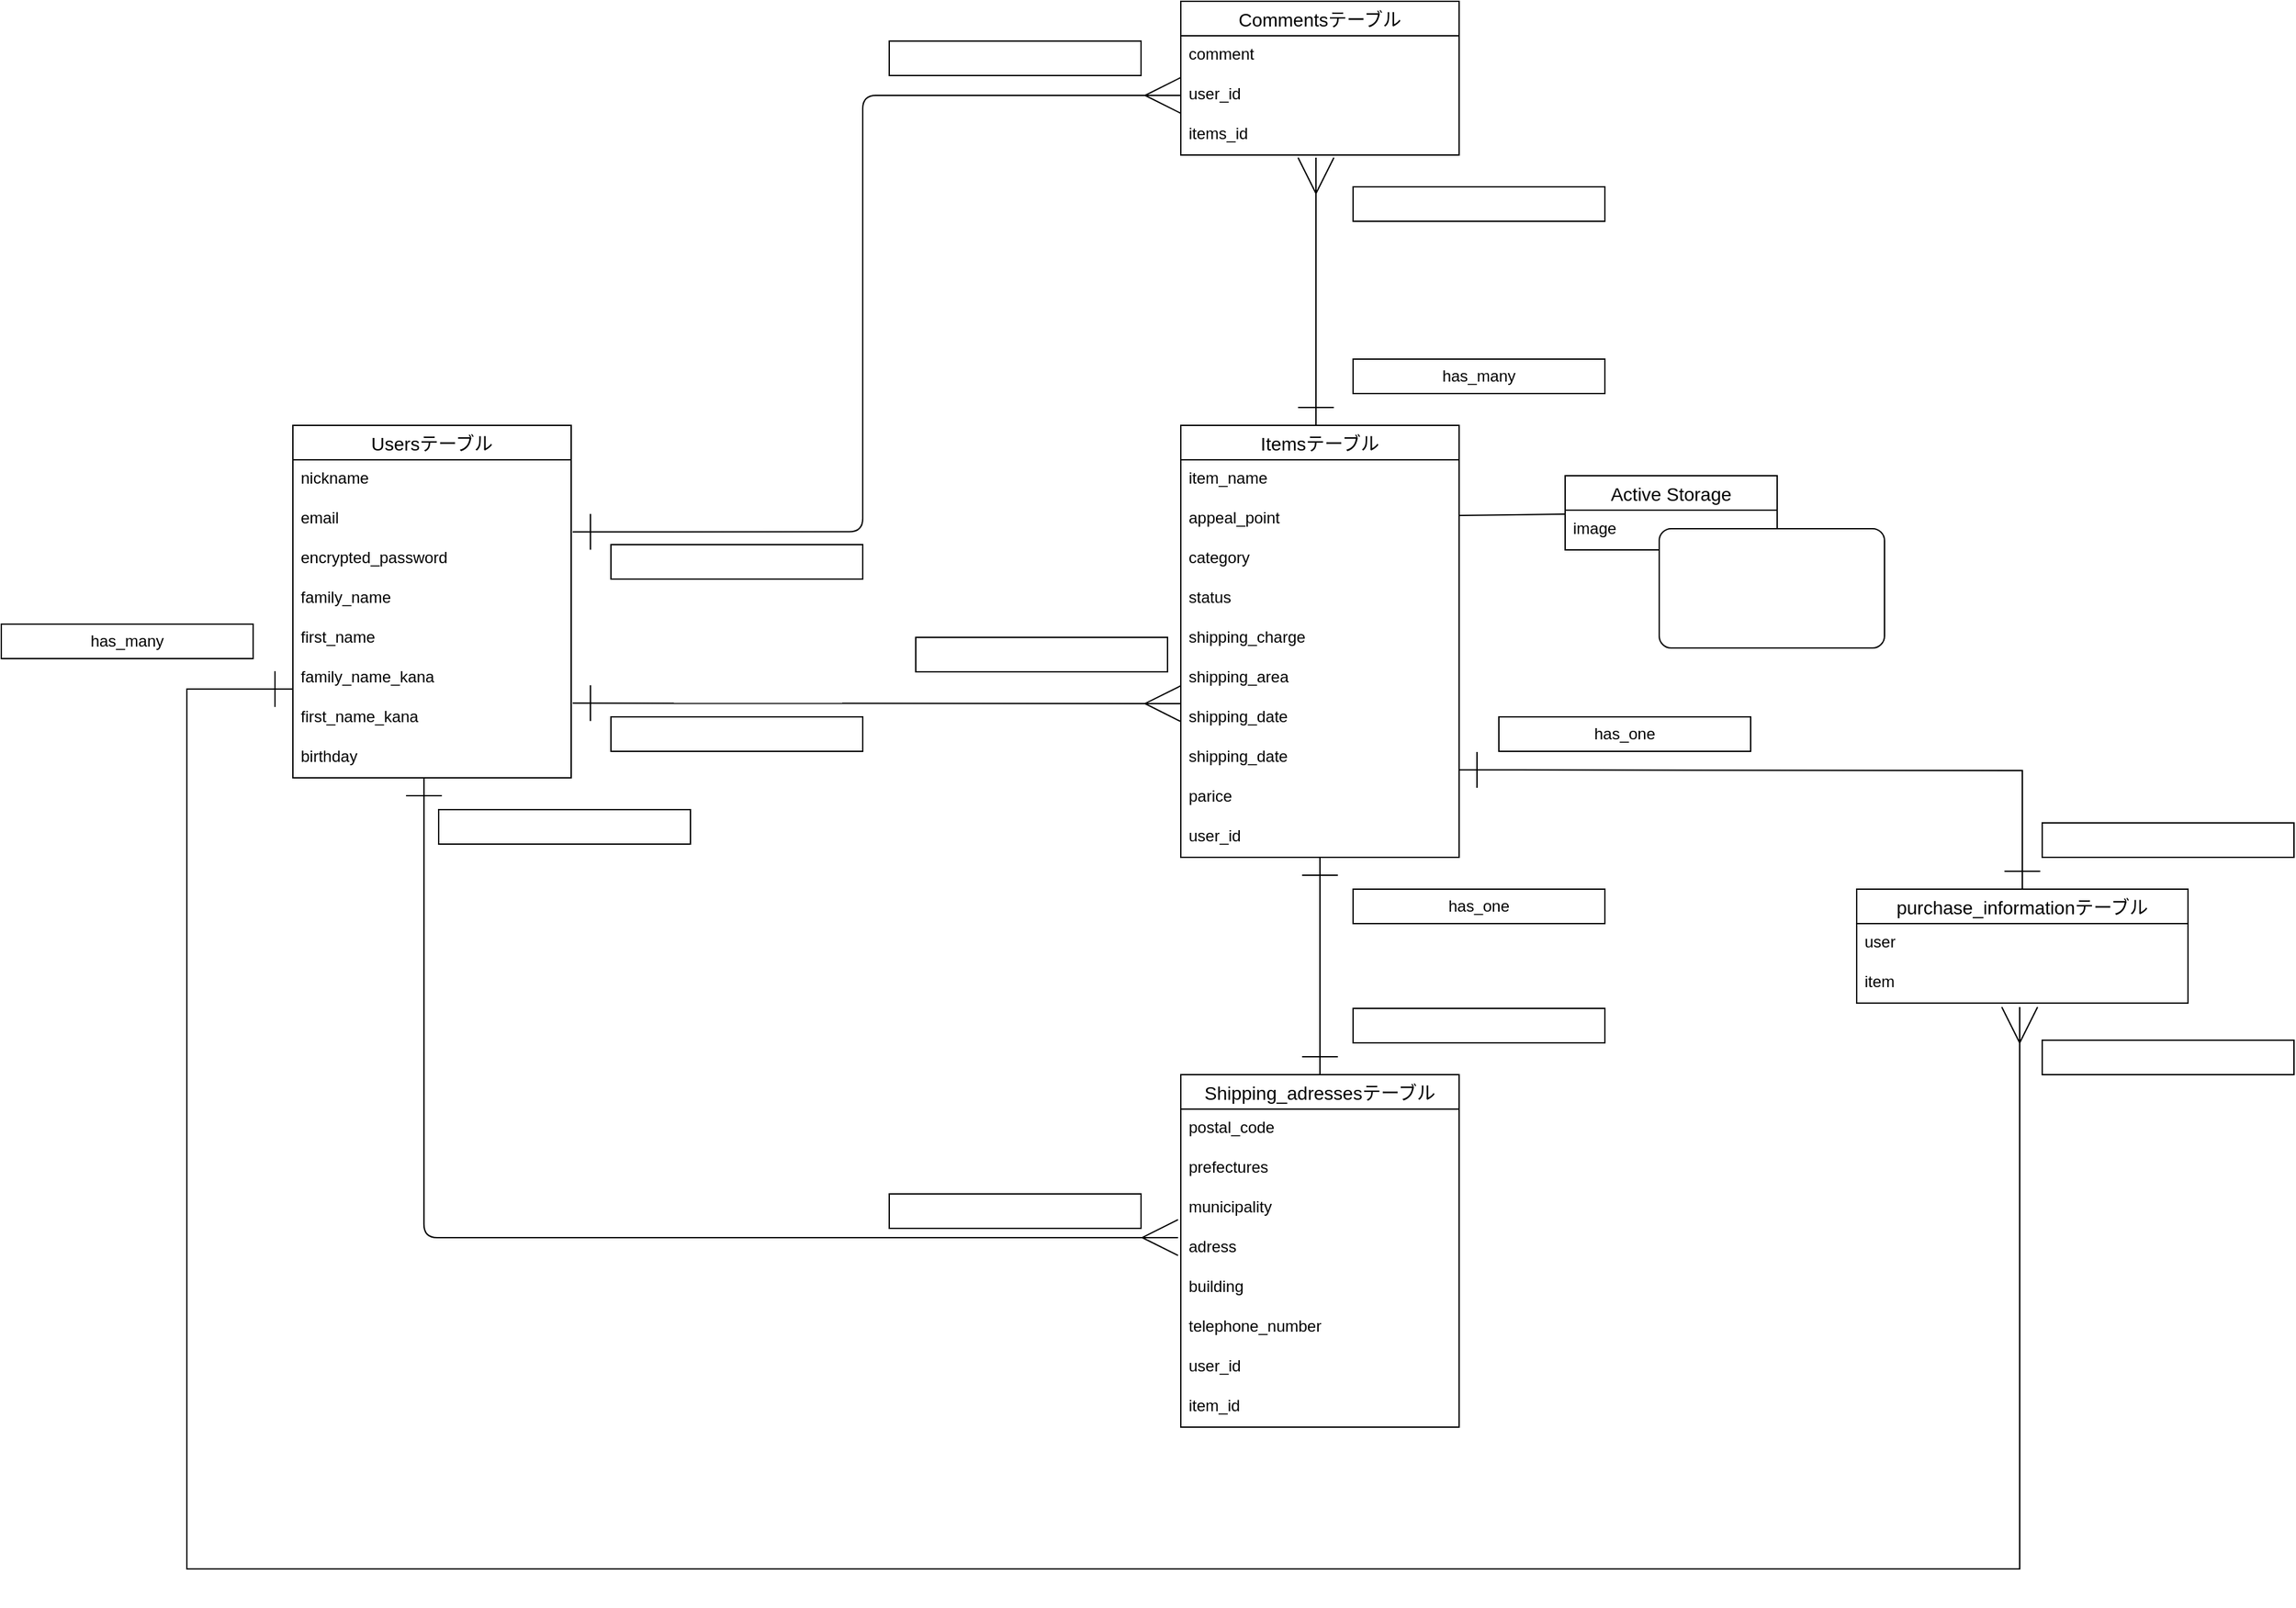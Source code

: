 <mxfile>
    <diagram id="VcYqtfO9en62uX6OC4aZ" name="ページ1">
        <mxGraphModel dx="1949" dy="2423" grid="1" gridSize="10" guides="1" tooltips="1" connect="1" arrows="1" fold="1" page="1" pageScale="1" pageWidth="827" pageHeight="1169" math="0" shadow="0">
            <root>
                <mxCell id="0"/>
                <mxCell id="1" parent="0"/>
                <mxCell id="2" value="Usersテーブル" style="swimlane;fontStyle=0;childLayout=stackLayout;horizontal=1;startSize=26;horizontalStack=0;resizeParent=1;resizeParentMax=0;resizeLast=0;collapsible=1;marginBottom=0;align=center;fontSize=14;" parent="1" vertex="1">
                    <mxGeometry x="40" y="40" width="210" height="266" as="geometry">
                        <mxRectangle x="50" y="170" width="50" height="26" as="alternateBounds"/>
                    </mxGeometry>
                </mxCell>
                <mxCell id="3" value="nickname" style="text;strokeColor=none;fillColor=none;spacingLeft=4;spacingRight=4;overflow=hidden;rotatable=0;points=[[0,0.5],[1,0.5]];portConstraint=eastwest;fontSize=12;" parent="2" vertex="1">
                    <mxGeometry y="26" width="210" height="30" as="geometry"/>
                </mxCell>
                <mxCell id="4" value="email" style="text;strokeColor=none;fillColor=none;spacingLeft=4;spacingRight=4;overflow=hidden;rotatable=0;points=[[0,0.5],[1,0.5]];portConstraint=eastwest;fontSize=12;" parent="2" vertex="1">
                    <mxGeometry y="56" width="210" height="30" as="geometry"/>
                </mxCell>
                <mxCell id="5" value="encrypted_password" style="text;strokeColor=none;fillColor=none;spacingLeft=4;spacingRight=4;overflow=hidden;rotatable=0;points=[[0,0.5],[1,0.5]];portConstraint=eastwest;fontSize=12;" parent="2" vertex="1">
                    <mxGeometry y="86" width="210" height="30" as="geometry"/>
                </mxCell>
                <mxCell id="6" value="family_name" style="text;strokeColor=none;fillColor=none;spacingLeft=4;spacingRight=4;overflow=hidden;rotatable=0;points=[[0,0.5],[1,0.5]];portConstraint=eastwest;fontSize=12;" parent="2" vertex="1">
                    <mxGeometry y="116" width="210" height="30" as="geometry"/>
                </mxCell>
                <mxCell id="7" value="first_name" style="text;strokeColor=none;fillColor=none;spacingLeft=4;spacingRight=4;overflow=hidden;rotatable=0;points=[[0,0.5],[1,0.5]];portConstraint=eastwest;fontSize=12;" parent="2" vertex="1">
                    <mxGeometry y="146" width="210" height="30" as="geometry"/>
                </mxCell>
                <mxCell id="9" value="family_name_kana" style="text;strokeColor=none;fillColor=none;spacingLeft=4;spacingRight=4;overflow=hidden;rotatable=0;points=[[0,0.5],[1,0.5]];portConstraint=eastwest;fontSize=12;" parent="2" vertex="1">
                    <mxGeometry y="176" width="210" height="30" as="geometry"/>
                </mxCell>
                <mxCell id="10" value="first_name_kana" style="text;strokeColor=none;fillColor=none;spacingLeft=4;spacingRight=4;overflow=hidden;rotatable=0;points=[[0,0.5],[1,0.5]];portConstraint=eastwest;fontSize=12;" parent="2" vertex="1">
                    <mxGeometry y="206" width="210" height="30" as="geometry"/>
                </mxCell>
                <mxCell id="8" value="birthday" style="text;strokeColor=none;fillColor=none;spacingLeft=4;spacingRight=4;overflow=hidden;rotatable=0;points=[[0,0.5],[1,0.5]];portConstraint=eastwest;fontSize=12;" parent="2" vertex="1">
                    <mxGeometry y="236" width="210" height="30" as="geometry"/>
                </mxCell>
                <mxCell id="13" value="Itemsテーブル" style="swimlane;fontStyle=0;childLayout=stackLayout;horizontal=1;startSize=26;horizontalStack=0;resizeParent=1;resizeParentMax=0;resizeLast=0;collapsible=1;marginBottom=0;align=center;fontSize=14;" parent="1" vertex="1">
                    <mxGeometry x="710" y="40" width="210" height="326" as="geometry">
                        <mxRectangle x="50" y="170" width="50" height="26" as="alternateBounds"/>
                    </mxGeometry>
                </mxCell>
                <mxCell id="14" value="item_name" style="text;strokeColor=none;fillColor=none;spacingLeft=4;spacingRight=4;overflow=hidden;rotatable=0;points=[[0,0.5],[1,0.5]];portConstraint=eastwest;fontSize=12;" parent="13" vertex="1">
                    <mxGeometry y="26" width="210" height="30" as="geometry"/>
                </mxCell>
                <mxCell id="16" value="appeal_point" style="text;strokeColor=none;fillColor=none;spacingLeft=4;spacingRight=4;overflow=hidden;rotatable=0;points=[[0,0.5],[1,0.5]];portConstraint=eastwest;fontSize=12;" parent="13" vertex="1">
                    <mxGeometry y="56" width="210" height="30" as="geometry"/>
                </mxCell>
                <mxCell id="17" value="category" style="text;strokeColor=none;fillColor=none;spacingLeft=4;spacingRight=4;overflow=hidden;rotatable=0;points=[[0,0.5],[1,0.5]];portConstraint=eastwest;fontSize=12;" parent="13" vertex="1">
                    <mxGeometry y="86" width="210" height="30" as="geometry"/>
                </mxCell>
                <mxCell id="18" value="status" style="text;strokeColor=none;fillColor=none;spacingLeft=4;spacingRight=4;overflow=hidden;rotatable=0;points=[[0,0.5],[1,0.5]];portConstraint=eastwest;fontSize=12;" parent="13" vertex="1">
                    <mxGeometry y="116" width="210" height="30" as="geometry"/>
                </mxCell>
                <mxCell id="19" value="shipping_charge" style="text;strokeColor=none;fillColor=none;spacingLeft=4;spacingRight=4;overflow=hidden;rotatable=0;points=[[0,0.5],[1,0.5]];portConstraint=eastwest;fontSize=12;" parent="13" vertex="1">
                    <mxGeometry y="146" width="210" height="30" as="geometry"/>
                </mxCell>
                <mxCell id="35" value="shipping_area" style="text;strokeColor=none;fillColor=none;spacingLeft=4;spacingRight=4;overflow=hidden;rotatable=0;points=[[0,0.5],[1,0.5]];portConstraint=eastwest;fontSize=12;" parent="13" vertex="1">
                    <mxGeometry y="176" width="210" height="30" as="geometry"/>
                </mxCell>
                <mxCell id="84" value="shipping_date" style="text;strokeColor=none;fillColor=none;spacingLeft=4;spacingRight=4;overflow=hidden;rotatable=0;points=[[0,0.5],[1,0.5]];portConstraint=eastwest;fontSize=12;" parent="13" vertex="1">
                    <mxGeometry y="206" width="210" height="30" as="geometry"/>
                </mxCell>
                <mxCell id="36" value="shipping_date" style="text;strokeColor=none;fillColor=none;spacingLeft=4;spacingRight=4;overflow=hidden;rotatable=0;points=[[0,0.5],[1,0.5]];portConstraint=eastwest;fontSize=12;" parent="13" vertex="1">
                    <mxGeometry y="236" width="210" height="30" as="geometry"/>
                </mxCell>
                <mxCell id="37" value="parice" style="text;strokeColor=none;fillColor=none;spacingLeft=4;spacingRight=4;overflow=hidden;rotatable=0;points=[[0,0.5],[1,0.5]];portConstraint=eastwest;fontSize=12;" parent="13" vertex="1">
                    <mxGeometry y="266" width="210" height="30" as="geometry"/>
                </mxCell>
                <mxCell id="38" value="user_id" style="text;strokeColor=none;fillColor=none;spacingLeft=4;spacingRight=4;overflow=hidden;rotatable=0;points=[[0,0.5],[1,0.5]];portConstraint=eastwest;fontSize=12;" parent="13" vertex="1">
                    <mxGeometry y="296" width="210" height="30" as="geometry"/>
                </mxCell>
                <mxCell id="40" value="Shipping_adressesテーブル" style="swimlane;fontStyle=0;childLayout=stackLayout;horizontal=1;startSize=26;horizontalStack=0;resizeParent=1;resizeParentMax=0;resizeLast=0;collapsible=1;marginBottom=0;align=center;fontSize=14;" parent="1" vertex="1">
                    <mxGeometry x="710" y="530" width="210" height="266" as="geometry">
                        <mxRectangle x="50" y="170" width="50" height="26" as="alternateBounds"/>
                    </mxGeometry>
                </mxCell>
                <mxCell id="41" value="postal_code" style="text;strokeColor=none;fillColor=none;spacingLeft=4;spacingRight=4;overflow=hidden;rotatable=0;points=[[0,0.5],[1,0.5]];portConstraint=eastwest;fontSize=12;" parent="40" vertex="1">
                    <mxGeometry y="26" width="210" height="30" as="geometry"/>
                </mxCell>
                <mxCell id="42" value="prefectures" style="text;strokeColor=none;fillColor=none;spacingLeft=4;spacingRight=4;overflow=hidden;rotatable=0;points=[[0,0.5],[1,0.5]];portConstraint=eastwest;fontSize=12;" parent="40" vertex="1">
                    <mxGeometry y="56" width="210" height="30" as="geometry"/>
                </mxCell>
                <mxCell id="43" value="municipality" style="text;strokeColor=none;fillColor=none;spacingLeft=4;spacingRight=4;overflow=hidden;rotatable=0;points=[[0,0.5],[1,0.5]];portConstraint=eastwest;fontSize=12;" parent="40" vertex="1">
                    <mxGeometry y="86" width="210" height="30" as="geometry"/>
                </mxCell>
                <mxCell id="44" value="adress" style="text;strokeColor=none;fillColor=none;spacingLeft=4;spacingRight=4;overflow=hidden;rotatable=0;points=[[0,0.5],[1,0.5]];portConstraint=eastwest;fontSize=12;" parent="40" vertex="1">
                    <mxGeometry y="116" width="210" height="30" as="geometry"/>
                </mxCell>
                <mxCell id="45" value="building" style="text;strokeColor=none;fillColor=none;spacingLeft=4;spacingRight=4;overflow=hidden;rotatable=0;points=[[0,0.5],[1,0.5]];portConstraint=eastwest;fontSize=12;" parent="40" vertex="1">
                    <mxGeometry y="146" width="210" height="30" as="geometry"/>
                </mxCell>
                <mxCell id="46" value="telephone_number" style="text;strokeColor=none;fillColor=none;spacingLeft=4;spacingRight=4;overflow=hidden;rotatable=0;points=[[0,0.5],[1,0.5]];portConstraint=eastwest;fontSize=12;" parent="40" vertex="1">
                    <mxGeometry y="176" width="210" height="30" as="geometry"/>
                </mxCell>
                <mxCell id="47" value="user_id" style="text;strokeColor=none;fillColor=none;spacingLeft=4;spacingRight=4;overflow=hidden;rotatable=0;points=[[0,0.5],[1,0.5]];portConstraint=eastwest;fontSize=12;" parent="40" vertex="1">
                    <mxGeometry y="206" width="210" height="30" as="geometry"/>
                </mxCell>
                <mxCell id="48" value="item_id" style="text;strokeColor=none;fillColor=none;spacingLeft=4;spacingRight=4;overflow=hidden;rotatable=0;points=[[0,0.5],[1,0.5]];portConstraint=eastwest;fontSize=12;" parent="40" vertex="1">
                    <mxGeometry y="236" width="210" height="30" as="geometry"/>
                </mxCell>
                <mxCell id="54" value="" style="fontSize=12;html=1;endArrow=ERmany;startArrow=ERone;startFill=0;endSize=25;startSize=25;exitX=1.005;exitY=0.122;exitDx=0;exitDy=0;exitPerimeter=0;" parent="1" source="10" edge="1">
                    <mxGeometry width="100" height="100" relative="1" as="geometry">
                        <mxPoint x="410" y="250" as="sourcePoint"/>
                        <mxPoint x="710" y="250" as="targetPoint"/>
                    </mxGeometry>
                </mxCell>
                <mxCell id="59" value="" style="endArrow=ERone;html=1;rounded=0;startSize=25;endSize=25;exitX=0.5;exitY=0;exitDx=0;exitDy=0;startArrow=ERone;startFill=0;endFill=0;" parent="1" source="40" target="38" edge="1">
                    <mxGeometry relative="1" as="geometry">
                        <mxPoint x="560" y="290" as="sourcePoint"/>
                        <mxPoint x="815" y="370" as="targetPoint"/>
                    </mxGeometry>
                </mxCell>
                <mxCell id="63" value="" style="edgeStyle=orthogonalEdgeStyle;fontSize=12;html=1;endArrow=ERmany;startSize=25;endSize=25;entryX=-0.01;entryY=0.233;entryDx=0;entryDy=0;entryPerimeter=0;startArrow=ERone;startFill=0;exitX=0.471;exitY=1;exitDx=0;exitDy=0;exitPerimeter=0;" parent="1" source="8" target="44" edge="1">
                    <mxGeometry width="100" height="100" relative="1" as="geometry">
                        <mxPoint x="139" y="310" as="sourcePoint"/>
                        <mxPoint x="340" y="330" as="targetPoint"/>
                    </mxGeometry>
                </mxCell>
                <mxCell id="64" value="Commentsテーブル" style="swimlane;fontStyle=0;childLayout=stackLayout;horizontal=1;startSize=26;horizontalStack=0;resizeParent=1;resizeParentMax=0;resizeLast=0;collapsible=1;marginBottom=0;align=center;fontSize=14;" parent="1" vertex="1">
                    <mxGeometry x="710" y="-280" width="210" height="116" as="geometry">
                        <mxRectangle x="50" y="170" width="50" height="26" as="alternateBounds"/>
                    </mxGeometry>
                </mxCell>
                <mxCell id="65" value="comment" style="text;strokeColor=none;fillColor=none;spacingLeft=4;spacingRight=4;overflow=hidden;rotatable=0;points=[[0,0.5],[1,0.5]];portConstraint=eastwest;fontSize=12;" parent="64" vertex="1">
                    <mxGeometry y="26" width="210" height="30" as="geometry"/>
                </mxCell>
                <mxCell id="68" value="user_id" style="text;strokeColor=none;fillColor=none;spacingLeft=4;spacingRight=4;overflow=hidden;rotatable=0;points=[[0,0.5],[1,0.5]];portConstraint=eastwest;fontSize=12;" parent="64" vertex="1">
                    <mxGeometry y="56" width="210" height="30" as="geometry"/>
                </mxCell>
                <mxCell id="69" value="items_id" style="text;strokeColor=none;fillColor=none;spacingLeft=4;spacingRight=4;overflow=hidden;rotatable=0;points=[[0,0.5],[1,0.5]];portConstraint=eastwest;fontSize=12;" parent="64" vertex="1">
                    <mxGeometry y="86" width="210" height="30" as="geometry"/>
                </mxCell>
                <mxCell id="70" value="" style="edgeStyle=orthogonalEdgeStyle;fontSize=12;html=1;endArrow=ERmany;startSize=25;endSize=25;entryX=0;entryY=0.5;entryDx=0;entryDy=0;startArrow=ERone;startFill=0;exitX=1.005;exitY=0.811;exitDx=0;exitDy=0;exitPerimeter=0;" parent="1" source="4" target="68" edge="1">
                    <mxGeometry width="100" height="100" relative="1" as="geometry">
                        <mxPoint x="260" y="120" as="sourcePoint"/>
                        <mxPoint x="510" y="20" as="targetPoint"/>
                        <Array as="points">
                            <mxPoint x="470" y="120"/>
                            <mxPoint x="470" y="-209"/>
                        </Array>
                    </mxGeometry>
                </mxCell>
                <mxCell id="71" value="" style="endArrow=ERmany;html=1;rounded=0;startSize=25;endSize=25;exitX=0.5;exitY=0;exitDx=0;exitDy=0;startArrow=ERone;startFill=0;endFill=0;" parent="1" edge="1">
                    <mxGeometry relative="1" as="geometry">
                        <mxPoint x="812" y="40" as="sourcePoint"/>
                        <mxPoint x="812" y="-162" as="targetPoint"/>
                    </mxGeometry>
                </mxCell>
                <mxCell id="74" value="&lt;pre style=&quot;box-sizing: border-box ; margin-top: 0px ; margin-bottom: 0px ; padding: 5px 10px ; border-radius: 0px ; border: none ; letter-spacing: 1.495px&quot;&gt;&lt;span class=&quot;n&quot;&gt;&lt;font face=&quot;Helvetica&quot; color=&quot;#ffffff&quot;&gt;belongs_to&lt;/font&gt;&lt;/span&gt;&lt;/pre&gt;" style="whiteSpace=wrap;html=1;align=center;" parent="1" vertex="1">
                    <mxGeometry x="840" y="-140" width="190" height="26" as="geometry"/>
                </mxCell>
                <mxCell id="75" value="&lt;pre style=&quot;box-sizing: border-box ; margin-top: 0px ; margin-bottom: 0px ; padding: 5px 10px ; border-radius: 0px ; border: none ; letter-spacing: 1.495px&quot;&gt;&lt;span style=&quot;font-family: &amp;#34;helvetica&amp;#34; ; letter-spacing: normal&quot;&gt;has_many&lt;/span&gt;&lt;br&gt;&lt;/pre&gt;" style="whiteSpace=wrap;html=1;align=center;" parent="1" vertex="1">
                    <mxGeometry x="840" y="-10" width="190" height="26" as="geometry"/>
                </mxCell>
                <mxCell id="76" value="has_one" style="whiteSpace=wrap;html=1;align=center;" parent="1" vertex="1">
                    <mxGeometry x="840" y="390" width="190" height="26" as="geometry"/>
                </mxCell>
                <mxCell id="77" value="&lt;pre style=&quot;box-sizing: border-box ; margin-top: 0px ; margin-bottom: 0px ; padding: 5px 10px ; border-radius: 0px ; border: none ; letter-spacing: 1.495px&quot;&gt;&lt;span class=&quot;n&quot;&gt;&lt;font face=&quot;Helvetica&quot; color=&quot;#ffffff&quot;&gt;belongs_to&lt;/font&gt;&lt;/span&gt;&lt;/pre&gt;" style="whiteSpace=wrap;html=1;align=center;" parent="1" vertex="1">
                    <mxGeometry x="840" y="480" width="190" height="26" as="geometry"/>
                </mxCell>
                <mxCell id="78" value="&lt;pre style=&quot;box-sizing: border-box ; margin-top: 0px ; margin-bottom: 0px ; padding: 5px 10px ; border-radius: 0px ; border: none ; letter-spacing: 1.495px&quot;&gt;&lt;span class=&quot;n&quot;&gt;&lt;font face=&quot;Helvetica&quot; color=&quot;#ffffff&quot;&gt;belongs_to&lt;/font&gt;&lt;/span&gt;&lt;/pre&gt;" style="whiteSpace=wrap;html=1;align=center;" parent="1" vertex="1">
                    <mxGeometry x="490" y="620" width="190" height="26" as="geometry"/>
                </mxCell>
                <mxCell id="79" value="&lt;pre style=&quot;box-sizing: border-box ; margin-top: 0px ; margin-bottom: 0px ; padding: 5px 10px ; border-radius: 0px ; border: none ; letter-spacing: 1.495px&quot;&gt;&lt;pre style=&quot;box-sizing: border-box ; margin-top: 0px ; margin-bottom: 0px ; padding: 5px 10px ; border-radius: 0px ; border: none ; letter-spacing: 1.495px&quot;&gt;&lt;span class=&quot;n&quot;&gt;&lt;font face=&quot;Helvetica&quot; color=&quot;#ffffff&quot;&gt;has_many&lt;/font&gt;&lt;/span&gt;&lt;/pre&gt;&lt;/pre&gt;" style="whiteSpace=wrap;html=1;align=center;" parent="1" vertex="1">
                    <mxGeometry x="150" y="330" width="190" height="26" as="geometry"/>
                </mxCell>
                <mxCell id="80" value="&lt;pre style=&quot;box-sizing: border-box ; margin-top: 0px ; margin-bottom: 0px ; padding: 5px 10px ; border-radius: 0px ; border: none ; letter-spacing: 1.495px&quot;&gt;&lt;span class=&quot;n&quot;&gt;&lt;font face=&quot;Helvetica&quot; color=&quot;#ffffff&quot;&gt;belongs_to&lt;/font&gt;&lt;/span&gt;&lt;/pre&gt;" style="whiteSpace=wrap;html=1;align=center;" parent="1" vertex="1">
                    <mxGeometry x="510" y="200" width="190" height="26" as="geometry"/>
                </mxCell>
                <mxCell id="81" value="&lt;pre style=&quot;box-sizing: border-box ; margin-top: 0px ; margin-bottom: 0px ; padding: 5px 10px ; border-radius: 0px ; border: none ; letter-spacing: 1.495px&quot;&gt;&lt;pre style=&quot;box-sizing: border-box ; margin-top: 0px ; margin-bottom: 0px ; padding: 5px 10px ; border-radius: 0px ; border: none ; letter-spacing: 1.495px&quot;&gt;&lt;span class=&quot;n&quot;&gt;&lt;font face=&quot;Helvetica&quot; color=&quot;#ffffff&quot;&gt;has_many&lt;/font&gt;&lt;/span&gt;&lt;/pre&gt;&lt;/pre&gt;" style="whiteSpace=wrap;html=1;align=center;" parent="1" vertex="1">
                    <mxGeometry x="280" y="260" width="190" height="26" as="geometry"/>
                </mxCell>
                <mxCell id="82" value="&lt;pre style=&quot;box-sizing: border-box ; margin-top: 0px ; margin-bottom: 0px ; padding: 5px 10px ; border-radius: 0px ; border: none ; letter-spacing: 1.495px&quot;&gt;&lt;span class=&quot;n&quot;&gt;&lt;font face=&quot;Helvetica&quot; color=&quot;#ffffff&quot;&gt;has_many&lt;/font&gt;&lt;/span&gt;&lt;/pre&gt;" style="whiteSpace=wrap;html=1;align=center;" parent="1" vertex="1">
                    <mxGeometry x="280" y="130" width="190" height="26" as="geometry"/>
                </mxCell>
                <mxCell id="83" value="&lt;pre style=&quot;box-sizing: border-box ; margin-top: 0px ; margin-bottom: 0px ; padding: 5px 10px ; border-radius: 0px ; border: none ; letter-spacing: 1.495px&quot;&gt;&lt;span class=&quot;n&quot;&gt;&lt;font face=&quot;Helvetica&quot; color=&quot;#ffffff&quot;&gt;belongs_to&lt;/font&gt;&lt;/span&gt;&lt;/pre&gt;" style="whiteSpace=wrap;html=1;align=center;" parent="1" vertex="1">
                    <mxGeometry x="490" y="-250" width="190" height="26" as="geometry"/>
                </mxCell>
                <mxCell id="85" value="" style="endArrow=none;html=1;rounded=0;" edge="1" parent="1" target="86">
                    <mxGeometry relative="1" as="geometry">
                        <mxPoint x="920" y="108" as="sourcePoint"/>
                        <mxPoint x="1080" y="108" as="targetPoint"/>
                    </mxGeometry>
                </mxCell>
                <mxCell id="86" value="Active Storage" style="swimlane;fontStyle=0;childLayout=stackLayout;horizontal=1;startSize=26;horizontalStack=0;resizeParent=1;resizeParentMax=0;resizeLast=0;collapsible=1;marginBottom=0;align=center;fontSize=14;" vertex="1" parent="1">
                    <mxGeometry x="1000" y="78" width="160" height="56" as="geometry"/>
                </mxCell>
                <mxCell id="87" value="image" style="text;strokeColor=none;fillColor=none;spacingLeft=4;spacingRight=4;overflow=hidden;rotatable=0;points=[[0,0.5],[1,0.5]];portConstraint=eastwest;fontSize=12;" vertex="1" parent="86">
                    <mxGeometry y="26" width="160" height="30" as="geometry"/>
                </mxCell>
                <mxCell id="91" value="&lt;p class=&quot;p1&quot; style=&quot;margin: 0px ; font-stretch: normal ; line-height: normal ; font-family: &amp;#34;times&amp;#34; ; background-color: rgba(255 , 255 , 255 , 0)&quot;&gt;&lt;font color=&quot;#ffffff&quot;&gt;&lt;span class=&quot;s1&quot;&gt;active_storage_blobs&lt;/span&gt;&lt;/font&gt;&lt;/p&gt;&lt;p class=&quot;p1&quot; style=&quot;margin: 0px ; font-stretch: normal ; line-height: normal ; font-family: &amp;#34;times&amp;#34; ; background-color: rgba(255 , 255 , 255 , 0)&quot;&gt;&lt;font color=&quot;#ffffff&quot;&gt;&lt;span class=&quot;s2&quot; style=&quot;font-stretch: normal ; line-height: normal ; font-family: &amp;#34;helvetica&amp;#34;&quot;&gt;&amp;nbsp;&lt;/span&gt;&lt;span class=&quot;s3&quot; style=&quot;font-stretch: normal ; line-height: normal ; font-family: &amp;#34;hiragino sans&amp;#34;&quot;&gt;と&lt;/span&gt;&lt;span class=&quot;s2&quot; style=&quot;font-stretch: normal ; line-height: normal ; font-family: &amp;#34;helvetica&amp;#34;&quot;&gt;&amp;nbsp;&lt;/span&gt;&lt;/font&gt;&lt;/p&gt;&lt;p class=&quot;p1&quot; style=&quot;margin: 0px ; font-stretch: normal ; line-height: normal ; font-family: &amp;#34;times&amp;#34; ; background-color: rgba(255 , 255 , 255 , 0)&quot;&gt;&lt;font color=&quot;#ffffff&quot;&gt;&lt;span class=&quot;s1&quot;&gt;active_storage_attachments&lt;/span&gt;&lt;span class=&quot;s2&quot; style=&quot;font-stretch: normal ; line-height: normal ; font-family: &amp;#34;helvetica&amp;#34;&quot;&gt;&amp;nbsp;&lt;/span&gt;&lt;/font&gt;&lt;/p&gt;&lt;p class=&quot;p1&quot; style=&quot;margin: 0px ; font-stretch: normal ; line-height: normal ; font-family: &amp;#34;times&amp;#34; ; background-color: rgba(255 , 255 , 255 , 0)&quot;&gt;&lt;font color=&quot;#ffffff&quot;&gt;&lt;span class=&quot;s3&quot; style=&quot;font-stretch: normal ; line-height: normal ; font-family: &amp;#34;hiragino sans&amp;#34;&quot;&gt;というテーブルが自動で&lt;/span&gt;&lt;/font&gt;&lt;/p&gt;&lt;p class=&quot;p1&quot; style=&quot;margin: 0px ; font-stretch: normal ; line-height: normal ; font-family: &amp;#34;times&amp;#34; ; background-color: rgba(255 , 255 , 255 , 0)&quot;&gt;&lt;font color=&quot;#ffffff&quot;&gt;&lt;span class=&quot;s3&quot; style=&quot;font-stretch: normal ; line-height: normal ; font-family: &amp;#34;hiragino sans&amp;#34;&quot;&gt;生成される&lt;/span&gt;&lt;/font&gt;&lt;/p&gt;" style="rounded=1;arcSize=10;whiteSpace=wrap;html=1;align=center;" vertex="1" parent="1">
                    <mxGeometry x="1071" y="118" width="170" height="90" as="geometry"/>
                </mxCell>
                <mxCell id="94" value="purchase_informationテーブル" style="swimlane;fontStyle=0;childLayout=stackLayout;horizontal=1;startSize=26;horizontalStack=0;resizeParent=1;resizeParentMax=0;resizeLast=0;collapsible=1;marginBottom=0;align=center;fontSize=14;" vertex="1" parent="1">
                    <mxGeometry x="1220" y="390" width="250" height="86" as="geometry"/>
                </mxCell>
                <mxCell id="95" value="user" style="text;strokeColor=none;fillColor=none;spacingLeft=4;spacingRight=4;overflow=hidden;rotatable=0;points=[[0,0.5],[1,0.5]];portConstraint=eastwest;fontSize=12;" vertex="1" parent="94">
                    <mxGeometry y="26" width="250" height="30" as="geometry"/>
                </mxCell>
                <mxCell id="96" value="item" style="text;strokeColor=none;fillColor=none;spacingLeft=4;spacingRight=4;overflow=hidden;rotatable=0;points=[[0,0.5],[1,0.5]];portConstraint=eastwest;fontSize=12;" vertex="1" parent="94">
                    <mxGeometry y="56" width="250" height="30" as="geometry"/>
                </mxCell>
                <mxCell id="98" value="" style="endArrow=ERone;html=1;rounded=0;edgeStyle=orthogonalEdgeStyle;startArrow=ERmany;startFill=0;endSize=25;startSize=25;endFill=0;" edge="1" parent="1">
                    <mxGeometry relative="1" as="geometry">
                        <mxPoint x="1343" y="479" as="sourcePoint"/>
                        <mxPoint x="40" y="239" as="targetPoint"/>
                        <Array as="points">
                            <mxPoint x="1343" y="903"/>
                            <mxPoint x="-40" y="903"/>
                            <mxPoint x="-40" y="239"/>
                        </Array>
                    </mxGeometry>
                </mxCell>
                <mxCell id="99" value="" style="endArrow=ERone;html=1;rounded=0;startSize=25;endSize=25;edgeStyle=orthogonalEdgeStyle;entryX=0.5;entryY=0;entryDx=0;entryDy=0;startArrow=ERone;startFill=0;endFill=0;" edge="1" parent="1" target="94">
                    <mxGeometry relative="1" as="geometry">
                        <mxPoint x="920" y="300" as="sourcePoint"/>
                        <mxPoint x="1340" y="300" as="targetPoint"/>
                    </mxGeometry>
                </mxCell>
                <mxCell id="100" value="&lt;pre style=&quot;box-sizing: border-box ; margin-top: 0px ; margin-bottom: 0px ; padding: 5px 10px ; border-radius: 0px ; border: none ; letter-spacing: 1.495px&quot;&gt;&lt;span class=&quot;n&quot;&gt;&lt;font face=&quot;Helvetica&quot; color=&quot;#ffffff&quot;&gt;belongs_to&lt;/font&gt;&lt;/span&gt;&lt;/pre&gt;" style="whiteSpace=wrap;html=1;align=center;" vertex="1" parent="1">
                    <mxGeometry x="1360" y="340" width="190" height="26" as="geometry"/>
                </mxCell>
                <mxCell id="101" value="&lt;pre style=&quot;box-sizing: border-box ; margin-top: 0px ; margin-bottom: 0px ; padding: 5px 10px ; border-radius: 0px ; border: none ; letter-spacing: 1.495px&quot;&gt;&lt;span class=&quot;n&quot;&gt;&lt;font face=&quot;Helvetica&quot; color=&quot;#ffffff&quot;&gt;belongs_to&lt;/font&gt;&lt;/span&gt;&lt;/pre&gt;" style="whiteSpace=wrap;html=1;align=center;" vertex="1" parent="1">
                    <mxGeometry x="1360" y="504" width="190" height="26" as="geometry"/>
                </mxCell>
                <mxCell id="102" value="&lt;pre style=&quot;box-sizing: border-box ; margin-top: 0px ; margin-bottom: 0px ; padding: 5px 10px ; border-radius: 0px ; border: none ; letter-spacing: 1.495px&quot;&gt;&lt;span style=&quot;font-family: &amp;#34;helvetica&amp;#34; ; letter-spacing: normal&quot;&gt;has_many&lt;/span&gt;&lt;br&gt;&lt;/pre&gt;" style="whiteSpace=wrap;html=1;align=center;" vertex="1" parent="1">
                    <mxGeometry x="-180" y="190" width="190" height="26" as="geometry"/>
                </mxCell>
                <mxCell id="103" value="has_one" style="whiteSpace=wrap;html=1;align=center;" vertex="1" parent="1">
                    <mxGeometry x="950" y="260" width="190" height="26" as="geometry"/>
                </mxCell>
            </root>
        </mxGraphModel>
    </diagram>
</mxfile>